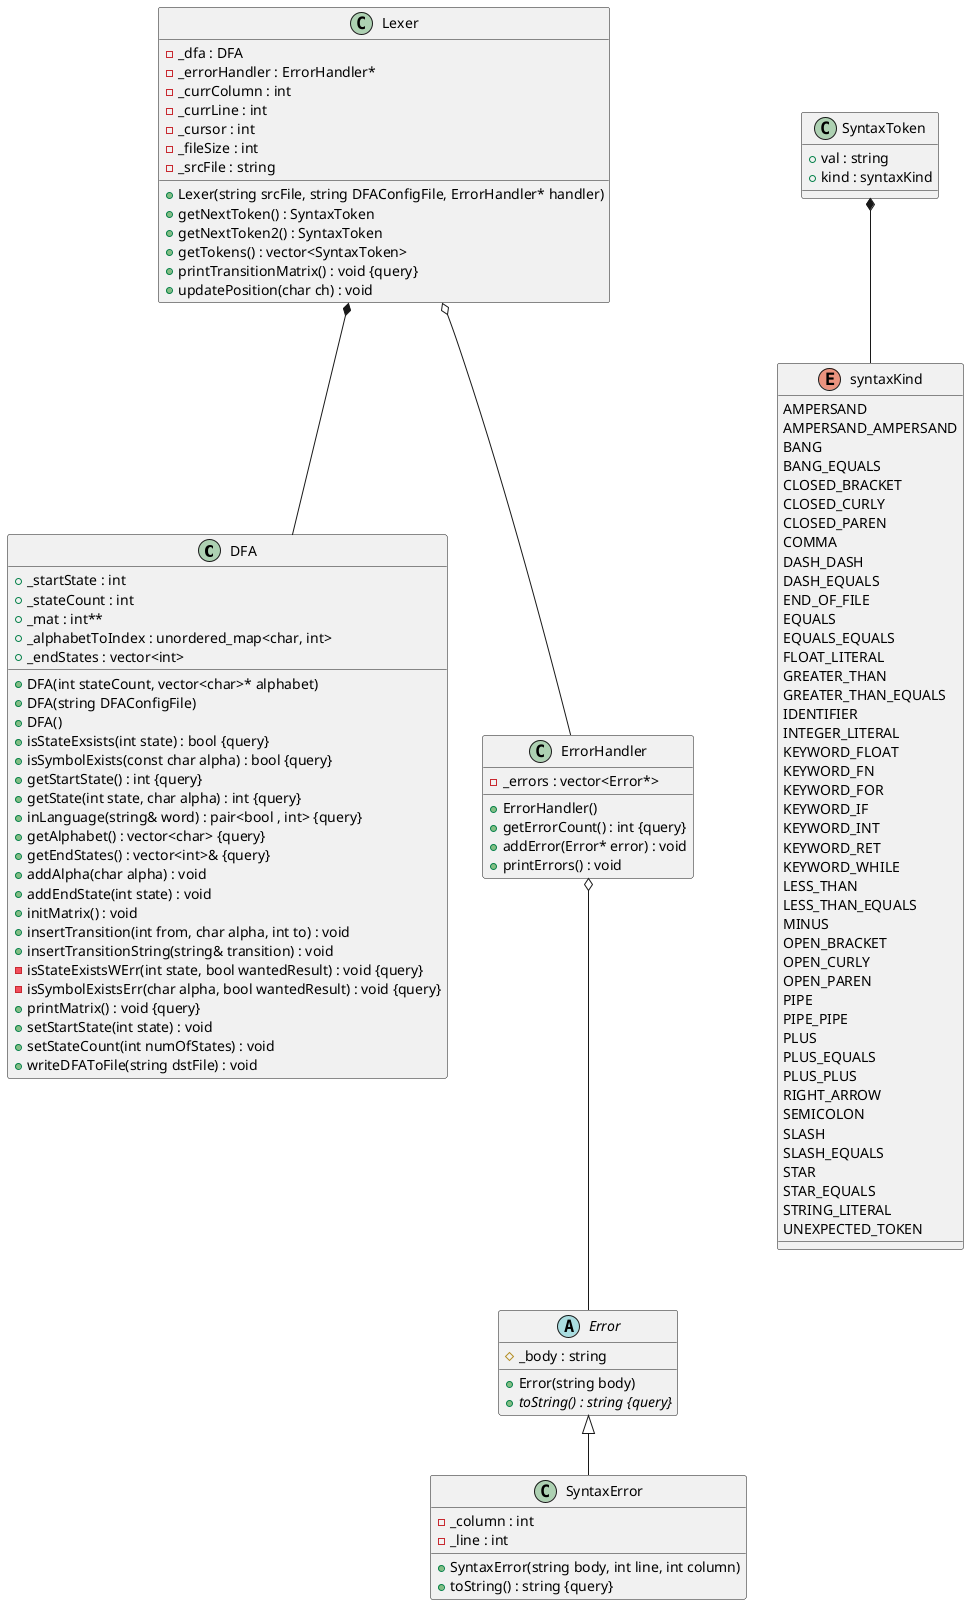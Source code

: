 @startuml





/' Objects '/

class DFA {
	+DFA(int stateCount, vector<char>* alphabet)
	+DFA(string DFAConfigFile)
	+DFA()
	+isStateExsists(int state) : bool {query}
	+isSymbolExists(const char alpha) : bool {query}
	+_startState : int
	+_stateCount : int
	+getStartState() : int {query}
	+getState(int state, char alpha) : int {query}
	+_mat : int**
	+inLanguage(string& word) : pair<bool , int> {query}
	+_alphabetToIndex : unordered_map<char, int>
	+getAlphabet() : vector<char> {query}
	+_endStates : vector<int>
	+getEndStates() : vector<int>& {query}
	+addAlpha(char alpha) : void
	+addEndState(int state) : void
	+initMatrix() : void
	+insertTransition(int from, char alpha, int to) : void
	+insertTransitionString(string& transition) : void
	-isStateExistsWErr(int state, bool wantedResult) : void {query}
	-isSymbolExistsErr(char alpha, bool wantedResult) : void {query}
	+printMatrix() : void {query}
	+setStartState(int state) : void
	+setStateCount(int numOfStates) : void
	+writeDFAToFile(string dstFile) : void
}


abstract class Error {
	+Error(string body)
	#_body : string
	+{abstract} toString() : string {query}
}


class ErrorHandler {
	+ErrorHandler()
	+getErrorCount() : int {query}
	-_errors : vector<Error*>
	+addError(Error* error) : void
	+printErrors() : void
}


class Lexer {
	+Lexer(string srcFile, string DFAConfigFile, ErrorHandler* handler)
	-_dfa : DFA
	-_errorHandler : ErrorHandler*
	+getNextToken() : SyntaxToken
	+getNextToken2() : SyntaxToken
	-_currColumn : int
	-_currLine : int
	-_cursor : int
	-_fileSize : int
	-_srcFile : string
	+getTokens() : vector<SyntaxToken>
	+printTransitionMatrix() : void {query}
	+updatePosition(char ch) : void
}


class SyntaxError {
	+SyntaxError(string body, int line, int column)
	-_column : int
	-_line : int
	+toString() : string {query}
}


enum syntaxKind {
	AMPERSAND
	AMPERSAND_AMPERSAND
	BANG
	BANG_EQUALS
	CLOSED_BRACKET
	CLOSED_CURLY
	CLOSED_PAREN
	COMMA
	DASH_DASH
	DASH_EQUALS
	END_OF_FILE
	EQUALS
	EQUALS_EQUALS
	FLOAT_LITERAL
	GREATER_THAN
	GREATER_THAN_EQUALS
	IDENTIFIER
	INTEGER_LITERAL
	KEYWORD_FLOAT
	KEYWORD_FN
	KEYWORD_FOR
	KEYWORD_IF
	KEYWORD_INT
	KEYWORD_RET
	KEYWORD_WHILE
	LESS_THAN
	LESS_THAN_EQUALS
	MINUS
	OPEN_BRACKET
	OPEN_CURLY
	OPEN_PAREN
	PIPE
	PIPE_PIPE
	PLUS
	PLUS_EQUALS
	PLUS_PLUS
	RIGHT_ARROW
	SEMICOLON
	SLASH
	SLASH_EQUALS
	STAR
	STAR_EQUALS
	STRING_LITERAL
	UNEXPECTED_TOKEN
}


class SyntaxToken {
	+val : string
	+kind : syntaxKind
}





/' Inheritance relationships '/

Error <|-- SyntaxError





/' Aggregation relationships '/

ErrorHandler o-- Error


Lexer *-- DFA


Lexer o-- ErrorHandler


SyntaxToken *-- syntaxKind






/' Nested objects '/



@enduml
